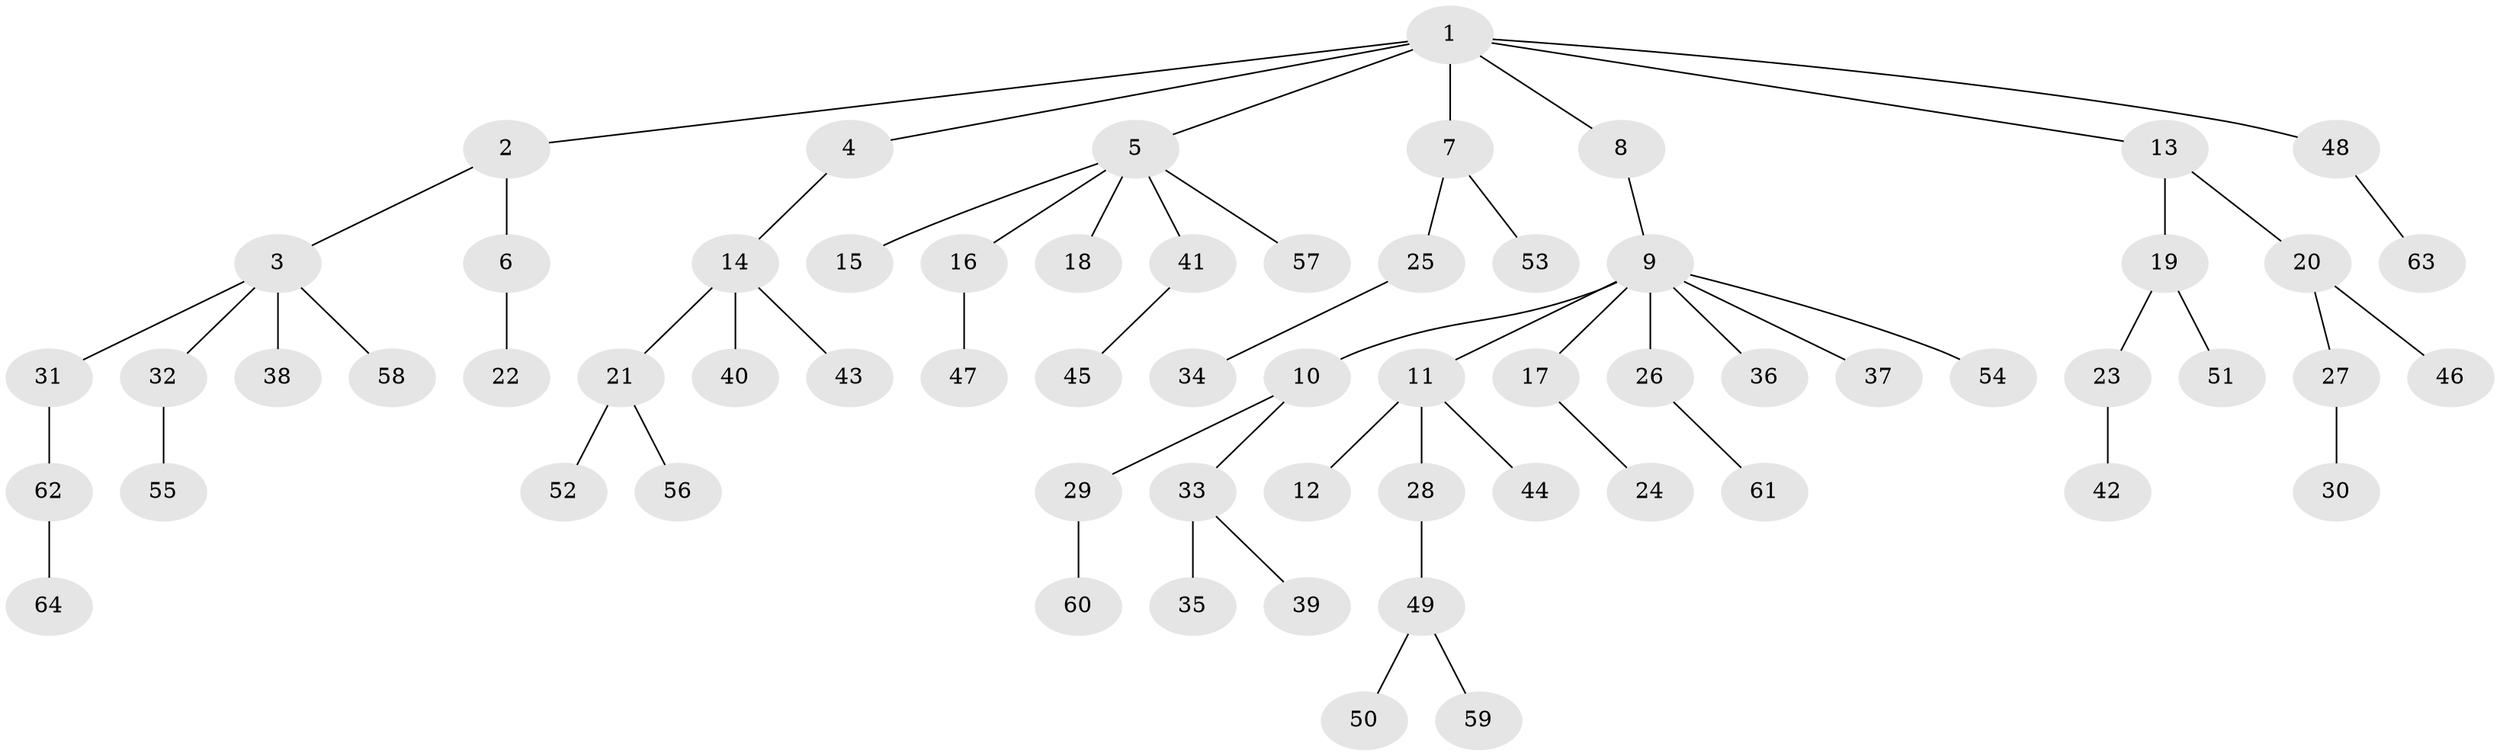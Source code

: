 // coarse degree distribution, {8: 0.022727272727272728, 5: 0.022727272727272728, 2: 0.22727272727272727, 3: 0.11363636363636363, 9: 0.022727272727272728, 1: 0.5681818181818182, 4: 0.022727272727272728}
// Generated by graph-tools (version 1.1) at 2025/19/03/04/25 18:19:07]
// undirected, 64 vertices, 63 edges
graph export_dot {
graph [start="1"]
  node [color=gray90,style=filled];
  1;
  2;
  3;
  4;
  5;
  6;
  7;
  8;
  9;
  10;
  11;
  12;
  13;
  14;
  15;
  16;
  17;
  18;
  19;
  20;
  21;
  22;
  23;
  24;
  25;
  26;
  27;
  28;
  29;
  30;
  31;
  32;
  33;
  34;
  35;
  36;
  37;
  38;
  39;
  40;
  41;
  42;
  43;
  44;
  45;
  46;
  47;
  48;
  49;
  50;
  51;
  52;
  53;
  54;
  55;
  56;
  57;
  58;
  59;
  60;
  61;
  62;
  63;
  64;
  1 -- 2;
  1 -- 4;
  1 -- 5;
  1 -- 7;
  1 -- 8;
  1 -- 13;
  1 -- 48;
  2 -- 3;
  2 -- 6;
  3 -- 31;
  3 -- 32;
  3 -- 38;
  3 -- 58;
  4 -- 14;
  5 -- 15;
  5 -- 16;
  5 -- 18;
  5 -- 41;
  5 -- 57;
  6 -- 22;
  7 -- 25;
  7 -- 53;
  8 -- 9;
  9 -- 10;
  9 -- 11;
  9 -- 17;
  9 -- 26;
  9 -- 36;
  9 -- 37;
  9 -- 54;
  10 -- 29;
  10 -- 33;
  11 -- 12;
  11 -- 28;
  11 -- 44;
  13 -- 19;
  13 -- 20;
  14 -- 21;
  14 -- 40;
  14 -- 43;
  16 -- 47;
  17 -- 24;
  19 -- 23;
  19 -- 51;
  20 -- 27;
  20 -- 46;
  21 -- 52;
  21 -- 56;
  23 -- 42;
  25 -- 34;
  26 -- 61;
  27 -- 30;
  28 -- 49;
  29 -- 60;
  31 -- 62;
  32 -- 55;
  33 -- 35;
  33 -- 39;
  41 -- 45;
  48 -- 63;
  49 -- 50;
  49 -- 59;
  62 -- 64;
}
